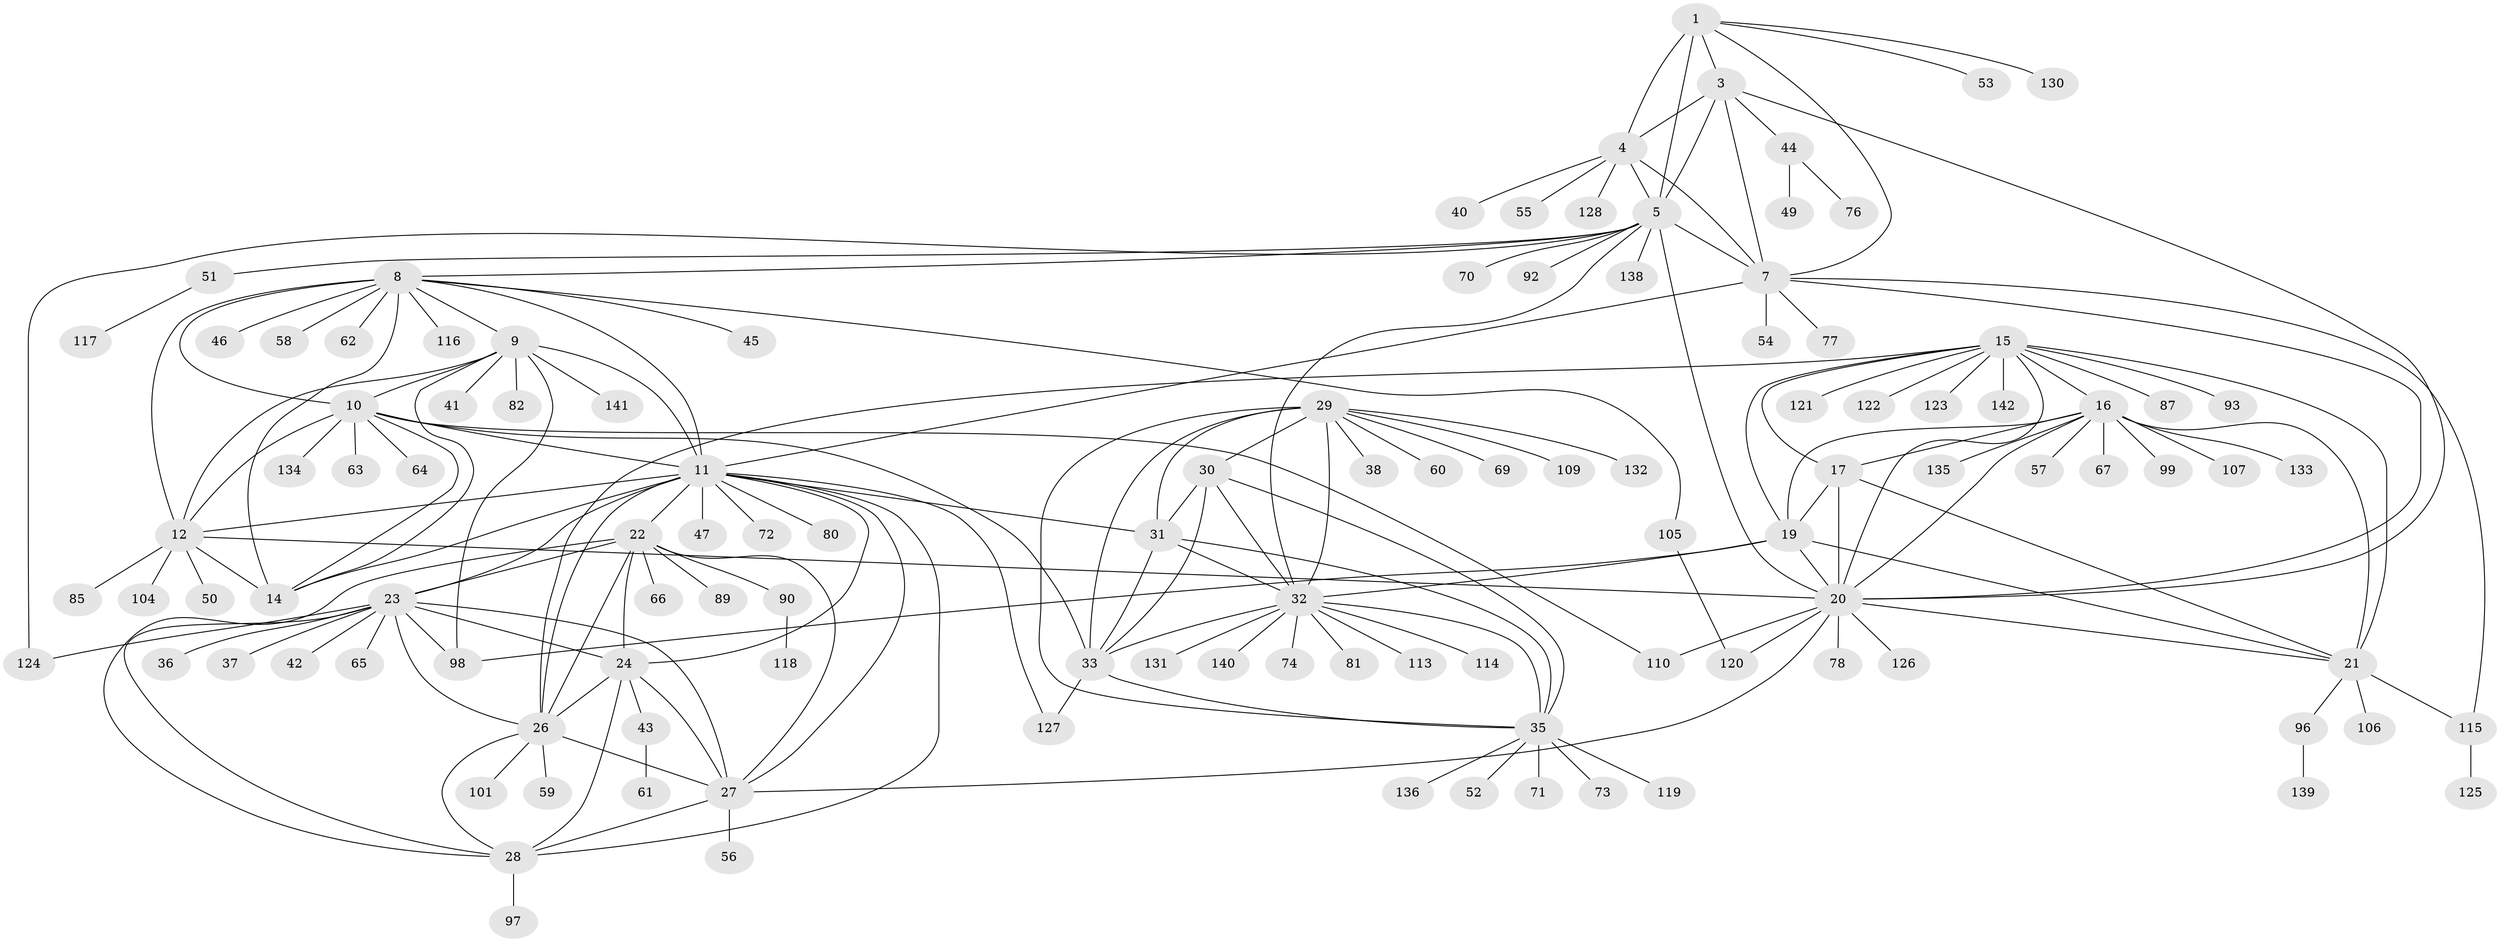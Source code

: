 // original degree distribution, {8: 0.04861111111111111, 6: 0.020833333333333332, 10: 0.041666666666666664, 9: 0.041666666666666664, 11: 0.020833333333333332, 12: 0.034722222222222224, 7: 0.027777777777777776, 14: 0.006944444444444444, 13: 0.006944444444444444, 1: 0.6180555555555556, 2: 0.10416666666666667, 4: 0.006944444444444444, 3: 0.020833333333333332}
// Generated by graph-tools (version 1.1) at 2025/11/02/27/25 16:11:33]
// undirected, 116 vertices, 182 edges
graph export_dot {
graph [start="1"]
  node [color=gray90,style=filled];
  1 [super="+2"];
  3 [super="+88"];
  4 [super="+75"];
  5 [super="+6"];
  7 [super="+112"];
  8 [super="+13"];
  9 [super="+137"];
  10 [super="+95"];
  11 [super="+25"];
  12 [super="+143"];
  14;
  15 [super="+39"];
  16 [super="+18"];
  17 [super="+103"];
  19 [super="+94"];
  20 [super="+83"];
  21 [super="+129"];
  22 [super="+100"];
  23 [super="+68"];
  24 [super="+84"];
  26 [super="+102"];
  27 [super="+108"];
  28;
  29 [super="+86"];
  30;
  31;
  32 [super="+34"];
  33;
  35 [super="+111"];
  36;
  37;
  38;
  40;
  41 [super="+48"];
  42;
  43;
  44 [super="+91"];
  45;
  46;
  47;
  49;
  50;
  51;
  52;
  53;
  54;
  55;
  56;
  57;
  58;
  59;
  60;
  61;
  62;
  63;
  64;
  65;
  66;
  67;
  69 [super="+79"];
  70;
  71;
  72;
  73;
  74;
  76;
  77;
  78;
  80;
  81;
  82;
  85;
  87;
  89;
  90;
  92;
  93;
  96;
  97;
  98;
  99;
  101;
  104;
  105;
  106;
  107;
  109;
  110;
  113;
  114;
  115;
  116;
  117 [super="+144"];
  118;
  119;
  120;
  121;
  122;
  123;
  124;
  125;
  126;
  127;
  128;
  130;
  131;
  132;
  133;
  134;
  135;
  136;
  138;
  139;
  140;
  141;
  142;
  1 -- 3 [weight=2];
  1 -- 4 [weight=2];
  1 -- 5 [weight=4];
  1 -- 7 [weight=2];
  1 -- 53;
  1 -- 130;
  3 -- 4;
  3 -- 5 [weight=2];
  3 -- 7;
  3 -- 44;
  3 -- 20;
  4 -- 5 [weight=2];
  4 -- 7;
  4 -- 40;
  4 -- 55;
  4 -- 128;
  5 -- 7 [weight=2];
  5 -- 8;
  5 -- 124;
  5 -- 138;
  5 -- 32;
  5 -- 70;
  5 -- 51;
  5 -- 20;
  5 -- 92;
  7 -- 54;
  7 -- 77;
  7 -- 115;
  7 -- 20;
  7 -- 11;
  8 -- 9 [weight=2];
  8 -- 10 [weight=2];
  8 -- 11 [weight=2];
  8 -- 12 [weight=2];
  8 -- 14 [weight=2];
  8 -- 45;
  8 -- 62;
  8 -- 116;
  8 -- 105;
  8 -- 46;
  8 -- 58;
  9 -- 10;
  9 -- 11;
  9 -- 12;
  9 -- 14;
  9 -- 41;
  9 -- 82;
  9 -- 141;
  9 -- 98;
  10 -- 11;
  10 -- 12;
  10 -- 14;
  10 -- 33;
  10 -- 63;
  10 -- 64;
  10 -- 110;
  10 -- 134;
  11 -- 12;
  11 -- 14;
  11 -- 72;
  11 -- 31;
  11 -- 47;
  11 -- 80;
  11 -- 22;
  11 -- 23;
  11 -- 24;
  11 -- 26;
  11 -- 27;
  11 -- 28;
  11 -- 127;
  12 -- 14;
  12 -- 20;
  12 -- 50;
  12 -- 85;
  12 -- 104;
  15 -- 16 [weight=2];
  15 -- 17;
  15 -- 19;
  15 -- 20;
  15 -- 21;
  15 -- 26;
  15 -- 87;
  15 -- 121;
  15 -- 122;
  15 -- 123;
  15 -- 93;
  15 -- 142;
  16 -- 17 [weight=2];
  16 -- 19 [weight=2];
  16 -- 20 [weight=2];
  16 -- 21 [weight=2];
  16 -- 57;
  16 -- 67;
  16 -- 133;
  16 -- 99;
  16 -- 135;
  16 -- 107;
  17 -- 19;
  17 -- 20;
  17 -- 21;
  19 -- 20;
  19 -- 21;
  19 -- 98;
  19 -- 32;
  20 -- 21;
  20 -- 78;
  20 -- 110;
  20 -- 120;
  20 -- 126;
  20 -- 27;
  21 -- 96;
  21 -- 106;
  21 -- 115;
  22 -- 23;
  22 -- 24;
  22 -- 26;
  22 -- 27;
  22 -- 28;
  22 -- 66;
  22 -- 89;
  22 -- 90;
  23 -- 24;
  23 -- 26;
  23 -- 27;
  23 -- 28;
  23 -- 36;
  23 -- 37;
  23 -- 42;
  23 -- 65;
  23 -- 98;
  23 -- 124;
  24 -- 26;
  24 -- 27;
  24 -- 28;
  24 -- 43;
  26 -- 27;
  26 -- 28;
  26 -- 59;
  26 -- 101;
  27 -- 28;
  27 -- 56;
  28 -- 97;
  29 -- 30;
  29 -- 31;
  29 -- 32 [weight=2];
  29 -- 33;
  29 -- 35;
  29 -- 38;
  29 -- 60;
  29 -- 69;
  29 -- 109;
  29 -- 132;
  30 -- 31;
  30 -- 32 [weight=2];
  30 -- 33;
  30 -- 35;
  31 -- 32 [weight=2];
  31 -- 33;
  31 -- 35;
  32 -- 33 [weight=2];
  32 -- 35 [weight=2];
  32 -- 113;
  32 -- 114;
  32 -- 131;
  32 -- 140;
  32 -- 74;
  32 -- 81;
  33 -- 35;
  33 -- 127;
  35 -- 52;
  35 -- 71;
  35 -- 73;
  35 -- 119;
  35 -- 136;
  43 -- 61;
  44 -- 49;
  44 -- 76;
  51 -- 117;
  90 -- 118;
  96 -- 139;
  105 -- 120;
  115 -- 125;
}
